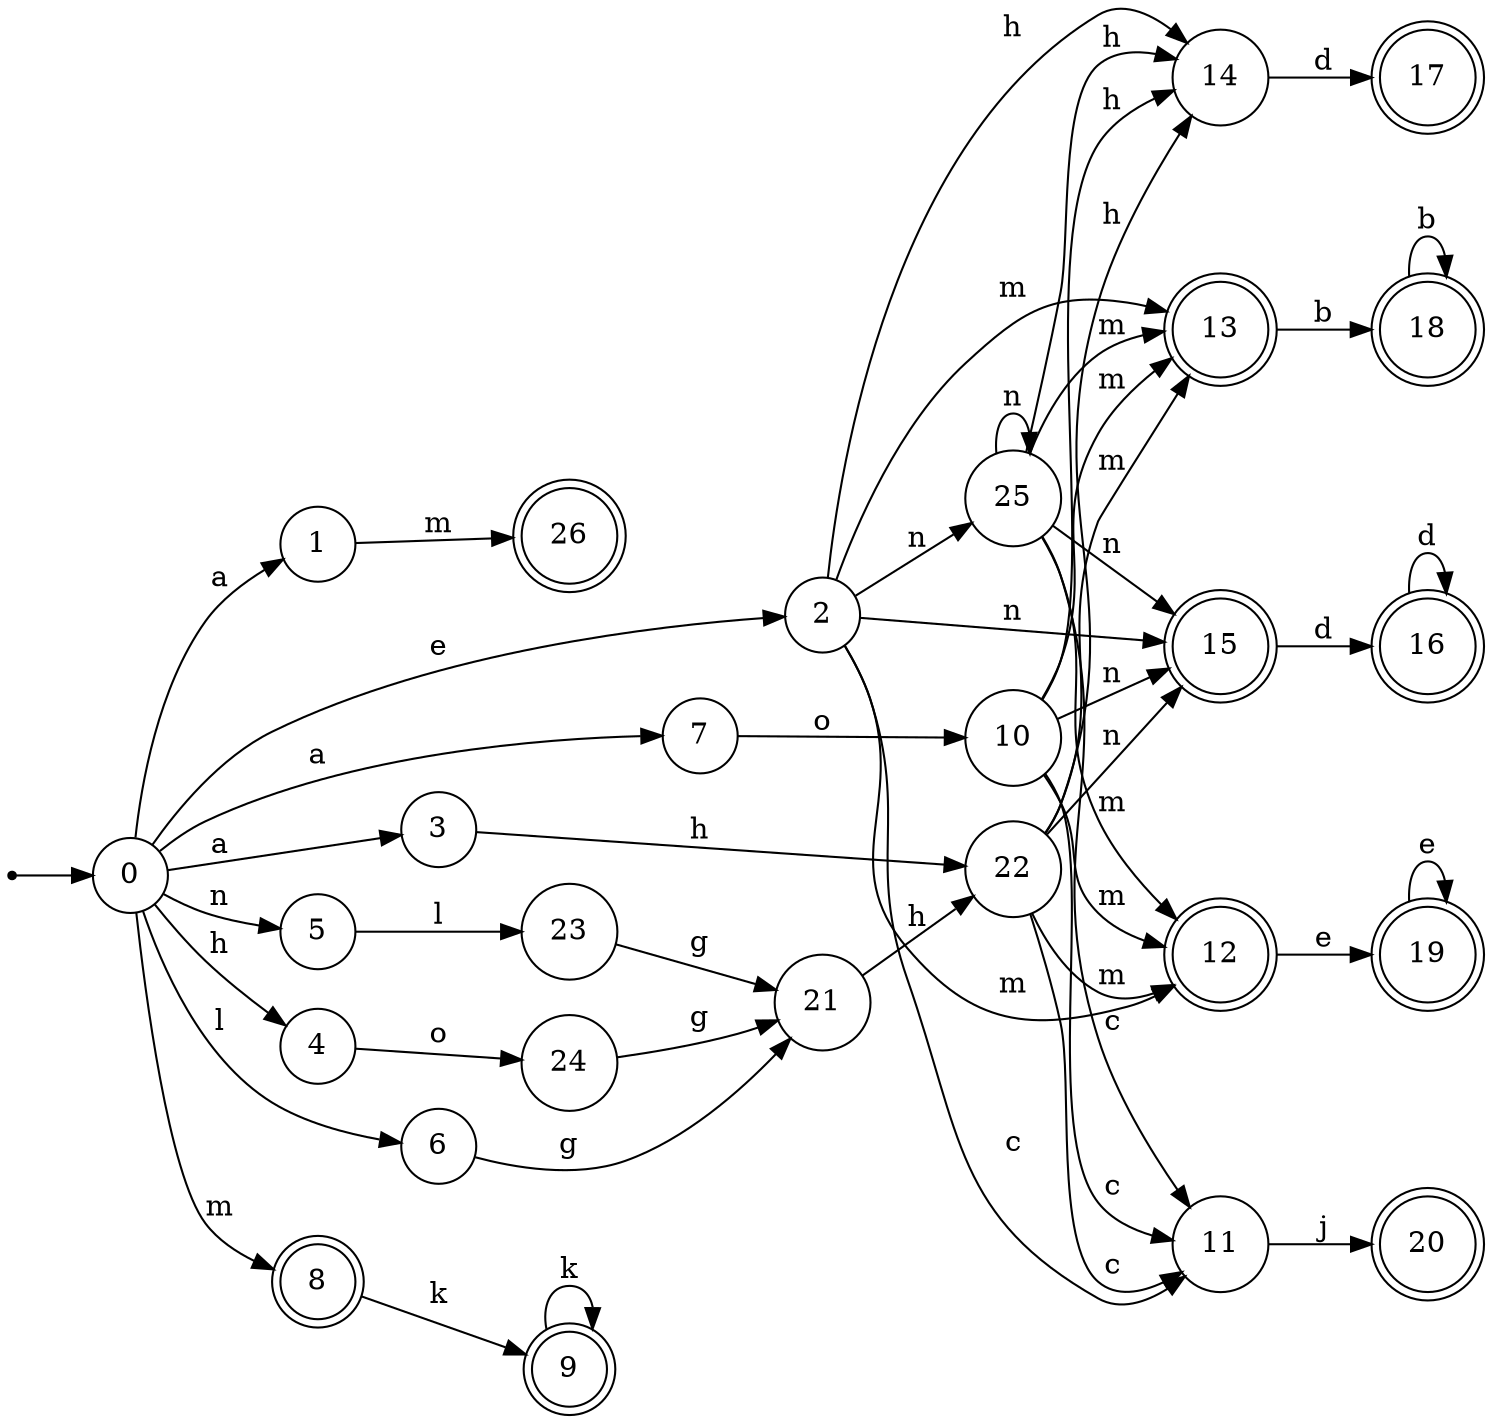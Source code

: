 digraph finite_state_machine {
rankdir=LR;
size="20,20";
node [shape = point]; "dummy0"
node [shape = circle]; "0";
"dummy0" -> "0";
node [shape = circle]; "1";
node [shape = circle]; "2";
node [shape = circle]; "3";
node [shape = circle]; "4";
node [shape = circle]; "5";
node [shape = circle]; "6";
node [shape = circle]; "7";
node [shape = doublecircle]; "8";node [shape = doublecircle]; "9";node [shape = circle]; "10";
node [shape = circle]; "11";
node [shape = doublecircle]; "12";node [shape = doublecircle]; "13";node [shape = circle]; "14";
node [shape = doublecircle]; "15";node [shape = doublecircle]; "16";node [shape = doublecircle]; "17";node [shape = doublecircle]; "18";node [shape = doublecircle]; "19";node [shape = doublecircle]; "20";node [shape = circle]; "21";
node [shape = circle]; "22";
node [shape = circle]; "23";
node [shape = circle]; "24";
node [shape = circle]; "25";
node [shape = doublecircle]; "26";"0" -> "1" [label = "a"];
 "0" -> "3" [label = "a"];
 "0" -> "7" [label = "a"];
 "0" -> "2" [label = "e"];
 "0" -> "4" [label = "h"];
 "0" -> "5" [label = "n"];
 "0" -> "6" [label = "l"];
 "0" -> "8" [label = "m"];
 "8" -> "9" [label = "k"];
 "9" -> "9" [label = "k"];
 "7" -> "10" [label = "o"];
 "10" -> "11" [label = "c"];
 "10" -> "12" [label = "m"];
 "10" -> "13" [label = "m"];
 "10" -> "14" [label = "h"];
 "10" -> "15" [label = "n"];
 "15" -> "16" [label = "d"];
 "16" -> "16" [label = "d"];
 "14" -> "17" [label = "d"];
 "13" -> "18" [label = "b"];
 "18" -> "18" [label = "b"];
 "12" -> "19" [label = "e"];
 "19" -> "19" [label = "e"];
 "11" -> "20" [label = "j"];
 "6" -> "21" [label = "g"];
 "21" -> "22" [label = "h"];
 "22" -> "11" [label = "c"];
 "22" -> "12" [label = "m"];
 "22" -> "13" [label = "m"];
 "22" -> "14" [label = "h"];
 "22" -> "15" [label = "n"];
 "5" -> "23" [label = "l"];
 "23" -> "21" [label = "g"];
 "4" -> "24" [label = "o"];
 "24" -> "21" [label = "g"];
 "3" -> "22" [label = "h"];
 "2" -> "25" [label = "n"];
 "2" -> "15" [label = "n"];
 "2" -> "11" [label = "c"];
 "2" -> "12" [label = "m"];
 "2" -> "13" [label = "m"];
 "2" -> "14" [label = "h"];
 "25" -> "25" [label = "n"];
 "25" -> "15" [label = "n"];
 "25" -> "11" [label = "c"];
 "25" -> "12" [label = "m"];
 "25" -> "13" [label = "m"];
 "25" -> "14" [label = "h"];
 "1" -> "26" [label = "m"];
 }
